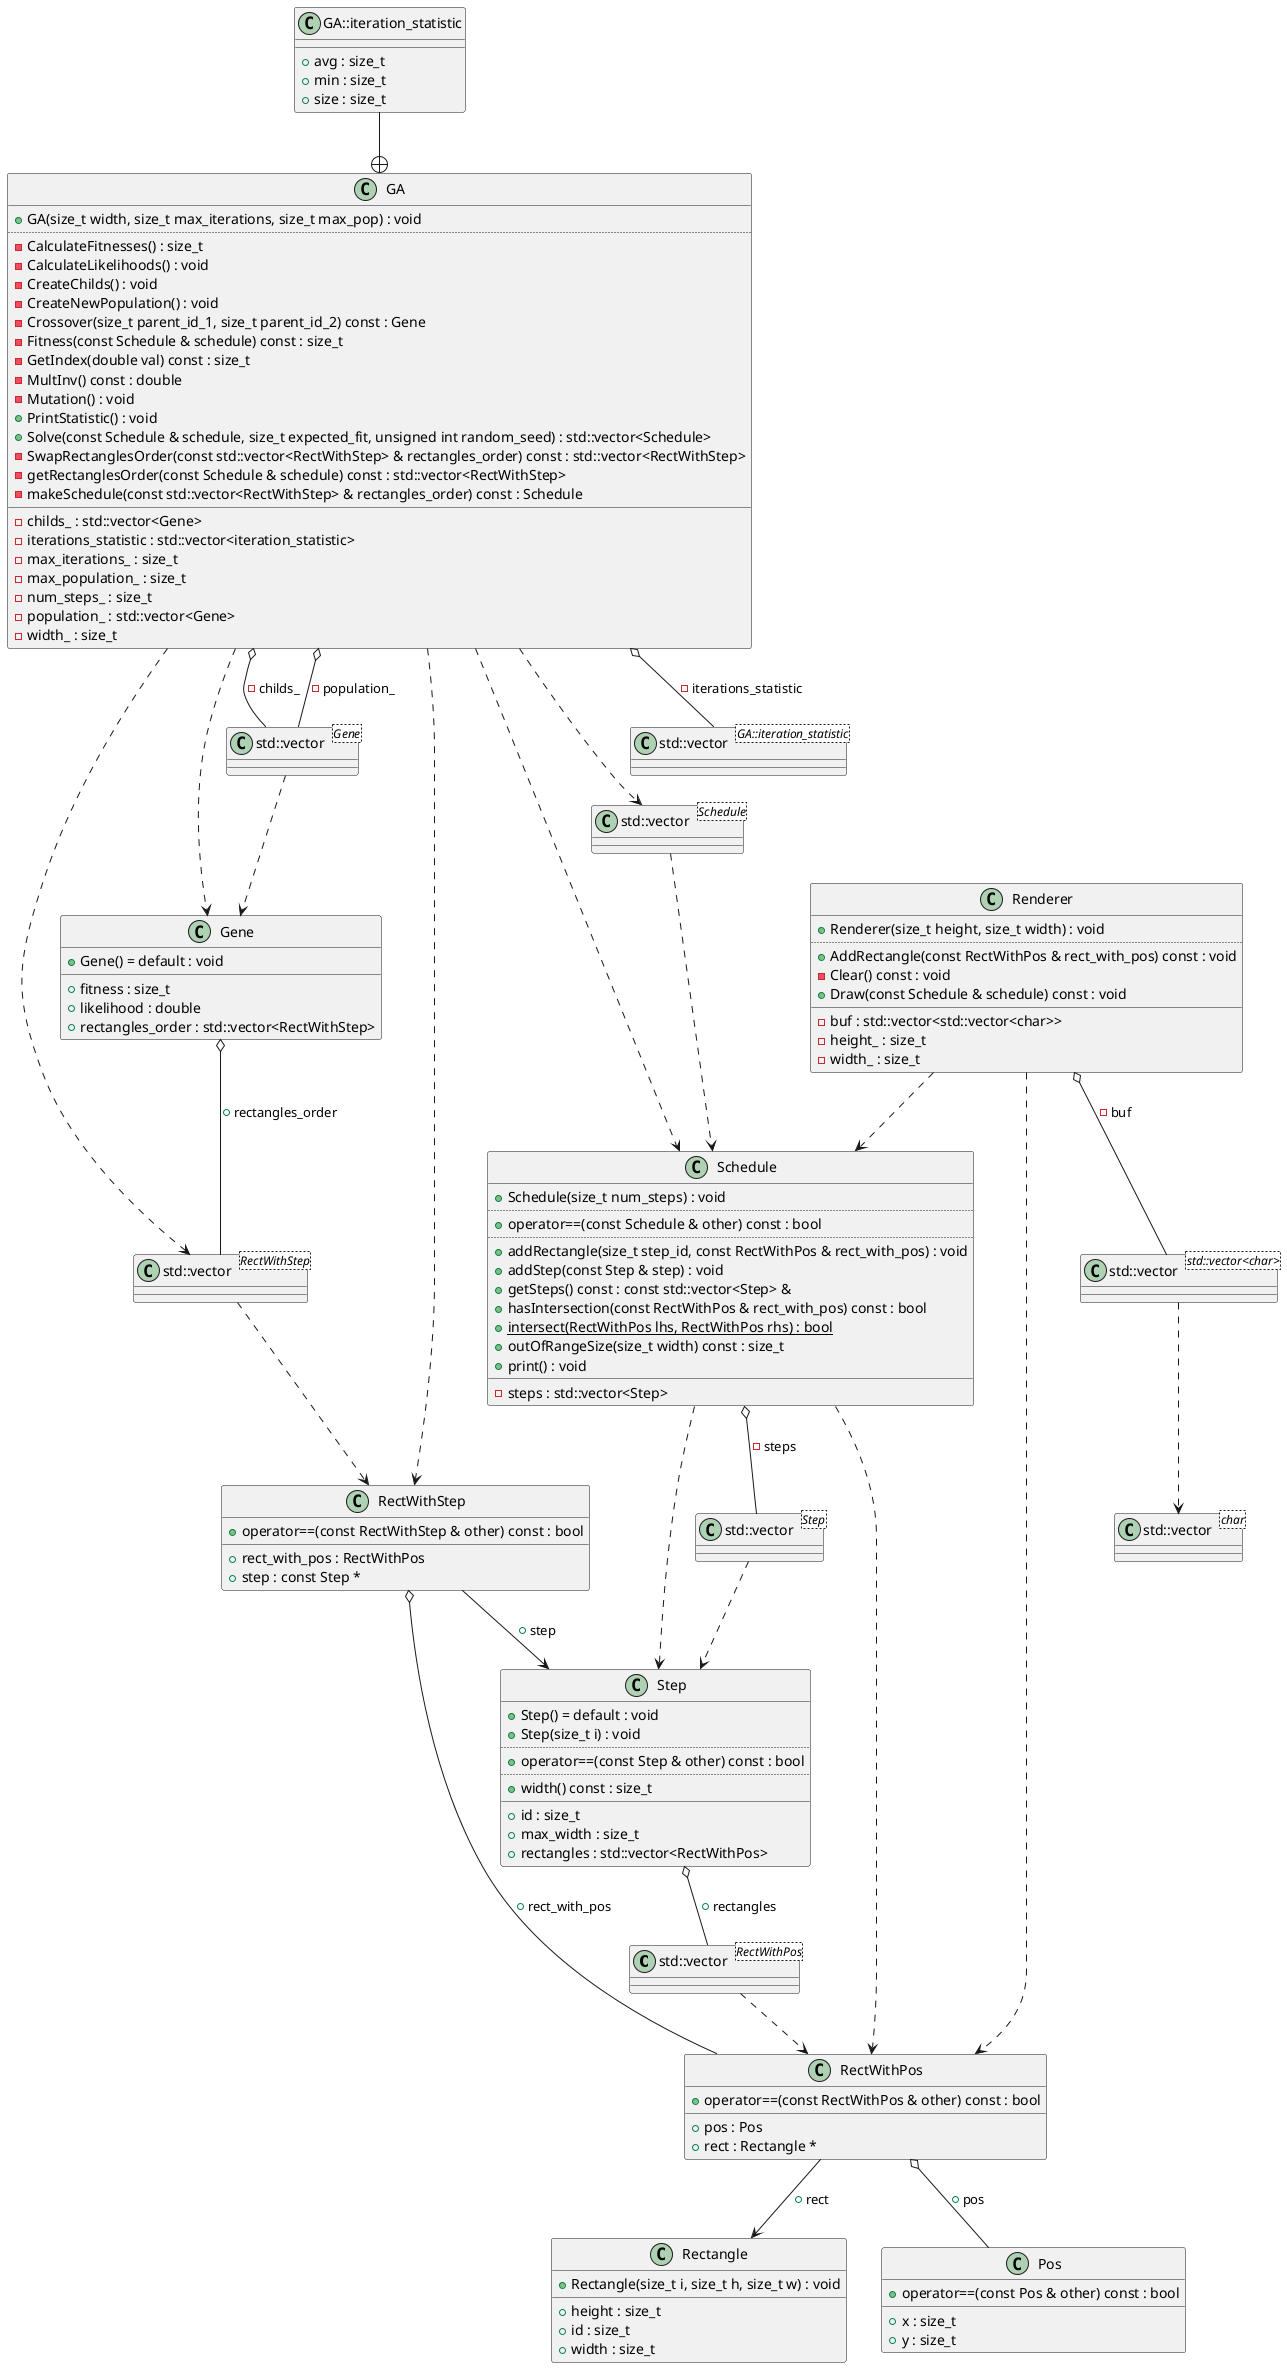 @startuml
class "std::vector<RectWithPos>" as C_0001994948285295700493
class C_0001994948285295700493 {
__
}
class "std::vector<Step>" as C_0001900356068563620574
class C_0001900356068563620574 {
__
}
class "std::vector<RectWithStep>" as C_0000971972735732324523
class C_0000971972735732324523 {
__
}
class "std::vector<Schedule>" as C_0002248819356398343339
class C_0002248819356398343339 {
__
}
class "std::vector<Gene>" as C_0000839953965816516475
class C_0000839953965816516475 {
__
}
class "std::vector<GA::iteration_statistic>" as C_0000516882980372094814
class C_0000516882980372094814 {
__
}
class "std::vector<char>" as C_0001555288532849600256
class C_0001555288532849600256 {
__
}
class "std::vector<std::vector<char>>" as C_0001587101195359149752
class C_0001587101195359149752 {
__
}
class "Rectangle" as C_0000373589578875245130
class C_0000373589578875245130 {
+Rectangle(size_t i, size_t h, size_t w) : void
__
+height : size_t
+id : size_t
+width : size_t
}
class "Pos" as C_0001610257482604871553
class C_0001610257482604871553 {
+operator==(const Pos & other) const : bool
__
+x : size_t
+y : size_t
}
class "RectWithPos" as C_0000236531466166773997
class C_0000236531466166773997 {
+operator==(const RectWithPos & other) const : bool
__
+pos : Pos
+rect : Rectangle *
}
class "Step" as C_0000098590755926109064
class C_0000098590755926109064 {
+Step() = default : void
+Step(size_t i) : void
..
+operator==(const Step & other) const : bool
..
+width() const : size_t
__
+id : size_t
+max_width : size_t
+rectangles : std::vector<RectWithPos>
}
class "Schedule" as C_0000093946869327873909
class C_0000093946869327873909 {
+Schedule(size_t num_steps) : void
..
+operator==(const Schedule & other) const : bool
..
+addRectangle(size_t step_id, const RectWithPos & rect_with_pos) : void
+addStep(const Step & step) : void
+getSteps() const : const std::vector<Step> &
+hasIntersection(const RectWithPos & rect_with_pos) const : bool
{static} +intersect(RectWithPos lhs, RectWithPos rhs) : bool
+outOfRangeSize(size_t width) const : size_t
+print() : void
__
-steps : std::vector<Step>
}
class "RectWithStep" as C_0000084282768001716009
class C_0000084282768001716009 {
+operator==(const RectWithStep & other) const : bool
__
+rect_with_pos : RectWithPos
+step : const Step *
}
class "Gene" as C_0001366491833892222367
class C_0001366491833892222367 {
+Gene() = default : void
__
+fitness : size_t
+likelihood : double
+rectangles_order : std::vector<RectWithStep>
}
class "GA" as C_0002071076267832123339
class C_0002071076267832123339 {
+GA(size_t width, size_t max_iterations, size_t max_pop) : void
..
-CalculateFitnesses() : size_t
-CalculateLikelihoods() : void
-CreateChilds() : void
-CreateNewPopulation() : void
-Crossover(size_t parent_id_1, size_t parent_id_2) const : Gene
-Fitness(const Schedule & schedule) const : size_t
-GetIndex(double val) const : size_t
-MultInv() const : double
-Mutation() : void
+PrintStatistic() : void
+Solve(const Schedule & schedule, size_t expected_fit, unsigned int random_seed) : std::vector<Schedule>
-SwapRectanglesOrder(const std::vector<RectWithStep> & rectangles_order) const : std::vector<RectWithStep>
-getRectanglesOrder(const Schedule & schedule) const : std::vector<RectWithStep>
-makeSchedule(const std::vector<RectWithStep> & rectangles_order) const : Schedule
__
-childs_ : std::vector<Gene>
-iterations_statistic : std::vector<iteration_statistic>
-max_iterations_ : size_t
-max_population_ : size_t
-num_steps_ : size_t
-population_ : std::vector<Gene>
-width_ : size_t
}
class "GA::iteration_statistic" as C_0000207584391244251542
class C_0000207584391244251542 {
__
+avg : size_t
+min : size_t
+size : size_t
}
class "Renderer" as C_0002250562613440808018
class C_0002250562613440808018 {
+Renderer(size_t height, size_t width) : void
..
+AddRectangle(const RectWithPos & rect_with_pos) const : void
-Clear() const : void
+Draw(const Schedule & schedule) const : void
__
-buf : std::vector<std::vector<char>>
-height_ : size_t
-width_ : size_t
}
C_0001994948285295700493 ..> C_0000236531466166773997
C_0001900356068563620574 ..> C_0000098590755926109064
C_0000971972735732324523 ..> C_0000084282768001716009
C_0002248819356398343339 ..> C_0000093946869327873909
C_0000839953965816516475 ..> C_0001366491833892222367
C_0001587101195359149752 ..> C_0001555288532849600256
C_0000236531466166773997 --> C_0000373589578875245130 : +rect
C_0000236531466166773997 o-- C_0001610257482604871553 : +pos
C_0000098590755926109064 o-- C_0001994948285295700493 : +rectangles
C_0000093946869327873909 ..> C_0000098590755926109064
C_0000093946869327873909 ..> C_0000236531466166773997
C_0000093946869327873909 o-- C_0001900356068563620574 : -steps
C_0000084282768001716009 o-- C_0000236531466166773997 : +rect_with_pos
C_0000084282768001716009 --> C_0000098590755926109064 : +step
C_0001366491833892222367 o-- C_0000971972735732324523 : +rectangles_order
C_0002071076267832123339 ..> C_0000093946869327873909
C_0002071076267832123339 ..> C_0002248819356398343339
C_0002071076267832123339 ..> C_0000971972735732324523
C_0002071076267832123339 ..> C_0000084282768001716009
C_0002071076267832123339 ..> C_0001366491833892222367
C_0002071076267832123339 o-- C_0000839953965816516475 : -population_
C_0002071076267832123339 o-- C_0000839953965816516475 : -childs_
C_0002071076267832123339 o-- C_0000516882980372094814 : -iterations_statistic
C_0000207584391244251542 --+ C_0002071076267832123339
C_0002250562613440808018 ..> C_0000236531466166773997
C_0002250562613440808018 ..> C_0000093946869327873909
C_0002250562613440808018 o-- C_0001587101195359149752 : -buf

'Generated with clang-uml, version 0.5.0
'LLVM version Ubuntu clang version 15.0.7
@enduml
